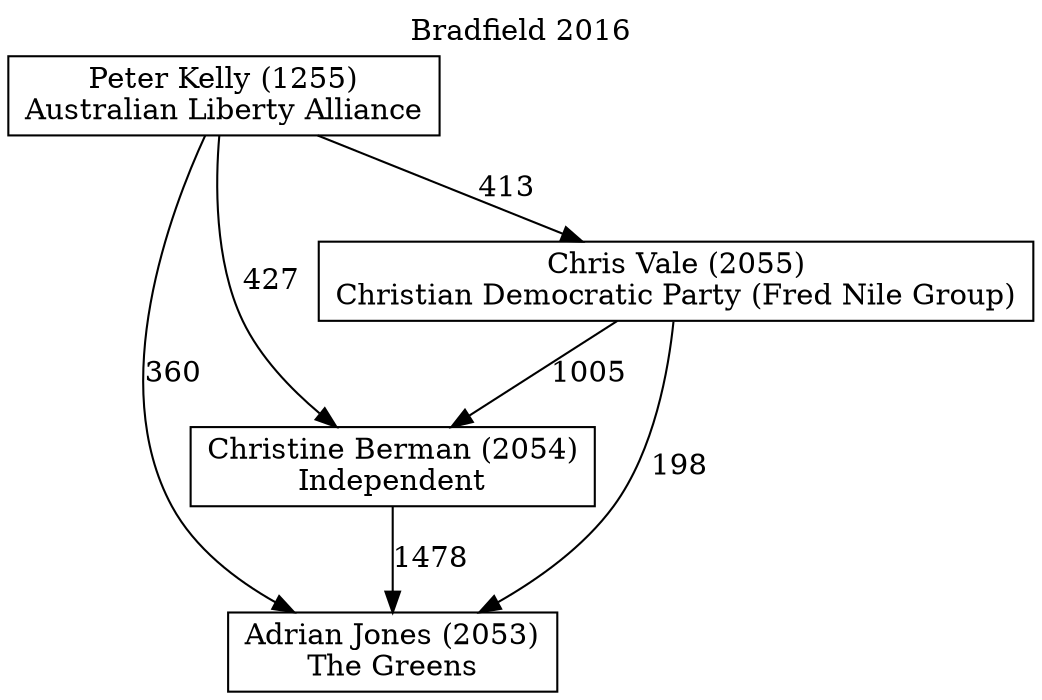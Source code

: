 // House preference flow
digraph "Adrian Jones (2053)_Bradfield_2016" {
	graph [label="Bradfield 2016" labelloc=t mclimit=10]
	node [shape=box]
	"Peter Kelly (1255)" [label="Peter Kelly (1255)
Australian Liberty Alliance"]
	"Christine Berman (2054)" [label="Christine Berman (2054)
Independent"]
	"Adrian Jones (2053)" [label="Adrian Jones (2053)
The Greens"]
	"Chris Vale (2055)" [label="Chris Vale (2055)
Christian Democratic Party (Fred Nile Group)"]
	"Chris Vale (2055)" -> "Adrian Jones (2053)" [label=198]
	"Peter Kelly (1255)" -> "Chris Vale (2055)" [label=413]
	"Christine Berman (2054)" -> "Adrian Jones (2053)" [label=1478]
	"Peter Kelly (1255)" -> "Christine Berman (2054)" [label=427]
	"Chris Vale (2055)" -> "Christine Berman (2054)" [label=1005]
	"Peter Kelly (1255)" -> "Adrian Jones (2053)" [label=360]
}

